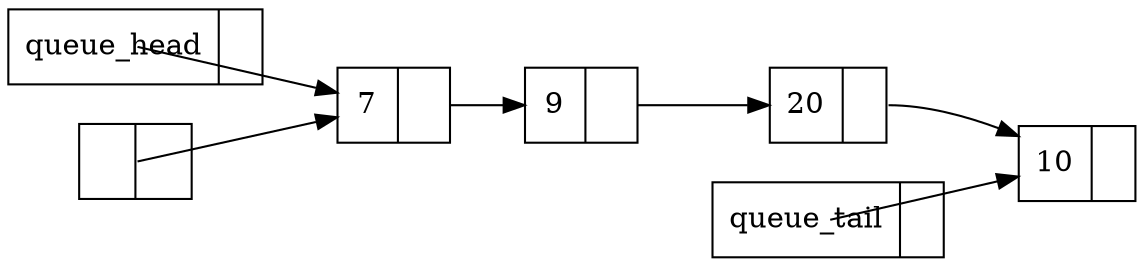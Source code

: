 digraph queue {
        rankdir=LR;
        node [shape=record];
        head [label="{ queue_head | <next>  }"]
        tail [label="{ queue_tail | <next>  }"]
        del_node [label="{ | <next>  }"]
        //null [shape=none, label="null"];
        //null2 [shape=none, label="null"];
        b[label="{ 7 | <next>  }"]
        c[label="{ 9 | <next>  }"]
        d[label="{ 20 | <next>  }"]
        e[label="{ 10 | <next>  }"]
        head -> b [arrowtail=vee,  tailclip=false];
        tail -> e [arrowtail=vee,  tailclip=false];
        b:next -> c [arrowtail=vee,  tailclip=false];
        c:next -> d [arrowtail=vee,  tailclip=false];
        d:next -> e [arrowtail=vee,  tailclip=false];
        del_node -> b[arrowtail=vee,  tailclip=false];
}

